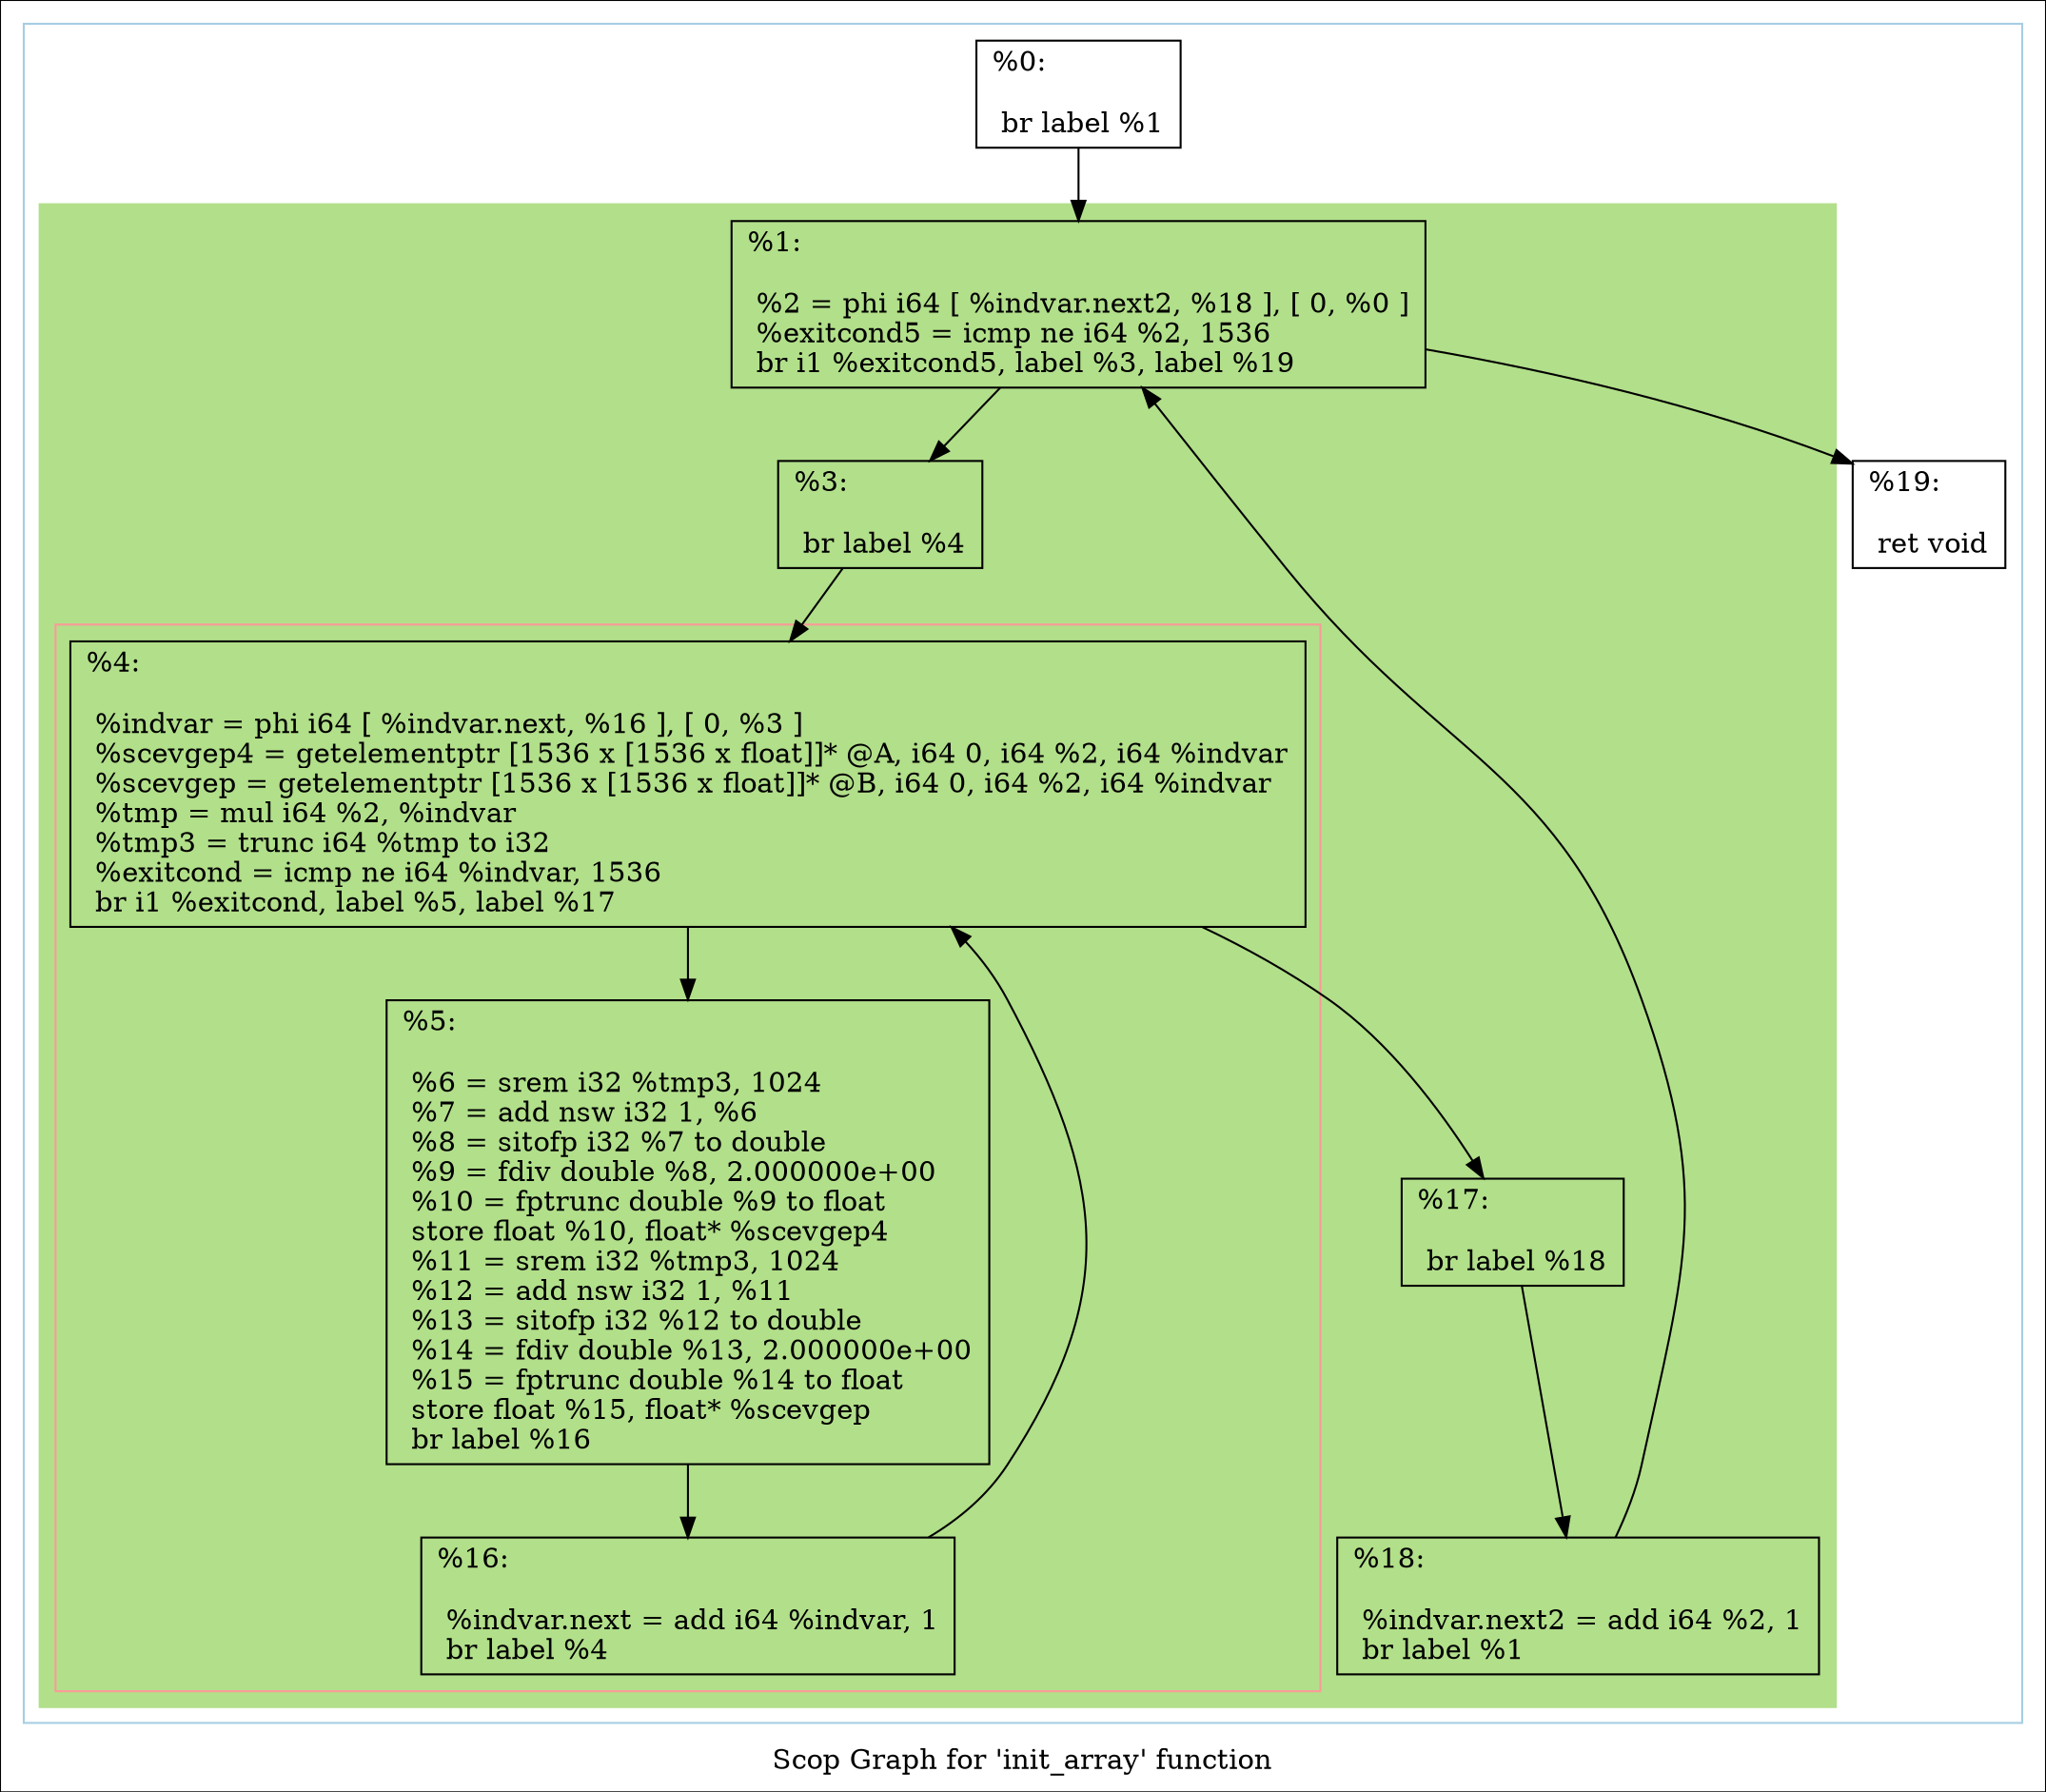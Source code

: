 digraph "Scop Graph for 'init_array' function" {
	label="Scop Graph for 'init_array' function";

	Node0x26ade30 [shape=record,label="{%0:\l\l  br label %1\l}"];
	Node0x26ade30 -> Node0x26acdd0;
	Node0x26acdd0 [shape=record,label="{%1:\l\l  %2 = phi i64 [ %indvar.next2, %18 ], [ 0, %0 ]\l  %exitcond5 = icmp ne i64 %2, 1536\l  br i1 %exitcond5, label %3, label %19\l}"];
	Node0x26acdd0 -> Node0x26acdf0;
	Node0x26acdd0 -> Node0x26adce0;
	Node0x26acdf0 [shape=record,label="{%3:\l\l  br label %4\l}"];
	Node0x26acdf0 -> Node0x26addc0;
	Node0x26addc0 [shape=record,label="{%4:\l\l  %indvar = phi i64 [ %indvar.next, %16 ], [ 0, %3 ]\l  %scevgep4 = getelementptr [1536 x [1536 x float]]* @A, i64 0, i64 %2, i64 %indvar\l  %scevgep = getelementptr [1536 x [1536 x float]]* @B, i64 0, i64 %2, i64 %indvar\l  %tmp = mul i64 %2, %indvar\l  %tmp3 = trunc i64 %tmp to i32\l  %exitcond = icmp ne i64 %indvar, 1536\l  br i1 %exitcond, label %5, label %17\l}"];
	Node0x26addc0 -> Node0x26ace70;
	Node0x26addc0 -> Node0x26ad010;
	Node0x26ace70 [shape=record,label="{%5:\l\l  %6 = srem i32 %tmp3, 1024\l  %7 = add nsw i32 1, %6\l  %8 = sitofp i32 %7 to double\l  %9 = fdiv double %8, 2.000000e+00\l  %10 = fptrunc double %9 to float\l  store float %10, float* %scevgep4\l  %11 = srem i32 %tmp3, 1024\l  %12 = add nsw i32 1, %11\l  %13 = sitofp i32 %12 to double\l  %14 = fdiv double %13, 2.000000e+00\l  %15 = fptrunc double %14 to float\l  store float %15, float* %scevgep\l  br label %16\l}"];
	Node0x26ace70 -> Node0x26ace90;
	Node0x26ace90 [shape=record,label="{%16:\l\l  %indvar.next = add i64 %indvar, 1\l  br label %4\l}"];
	Node0x26ace90 -> Node0x26addc0[constraint=false];
	Node0x26ad010 [shape=record,label="{%17:\l\l  br label %18\l}"];
	Node0x26ad010 -> Node0x26ad6c0;
	Node0x26ad6c0 [shape=record,label="{%18:\l\l  %indvar.next2 = add i64 %2, 1\l  br label %1\l}"];
	Node0x26ad6c0 -> Node0x26acdd0[constraint=false];
	Node0x26adce0 [shape=record,label="{%19:\l\l  ret void\l}"];
	colorscheme = "paired12"
        subgraph cluster_0x26a94c0 {
          label = "";
          style = solid;
          color = 1
          subgraph cluster_0x26aa4e0 {
            label = "";
            style = filled;
            color = 3            subgraph cluster_0x26a9780 {
              label = "";
              style = solid;
              color = 5
              Node0x26addc0;
              Node0x26ace70;
              Node0x26ace90;
            }
            Node0x26acdd0;
            Node0x26acdf0;
            Node0x26ad010;
            Node0x26ad6c0;
          }
          Node0x26ade30;
          Node0x26adce0;
        }
}
